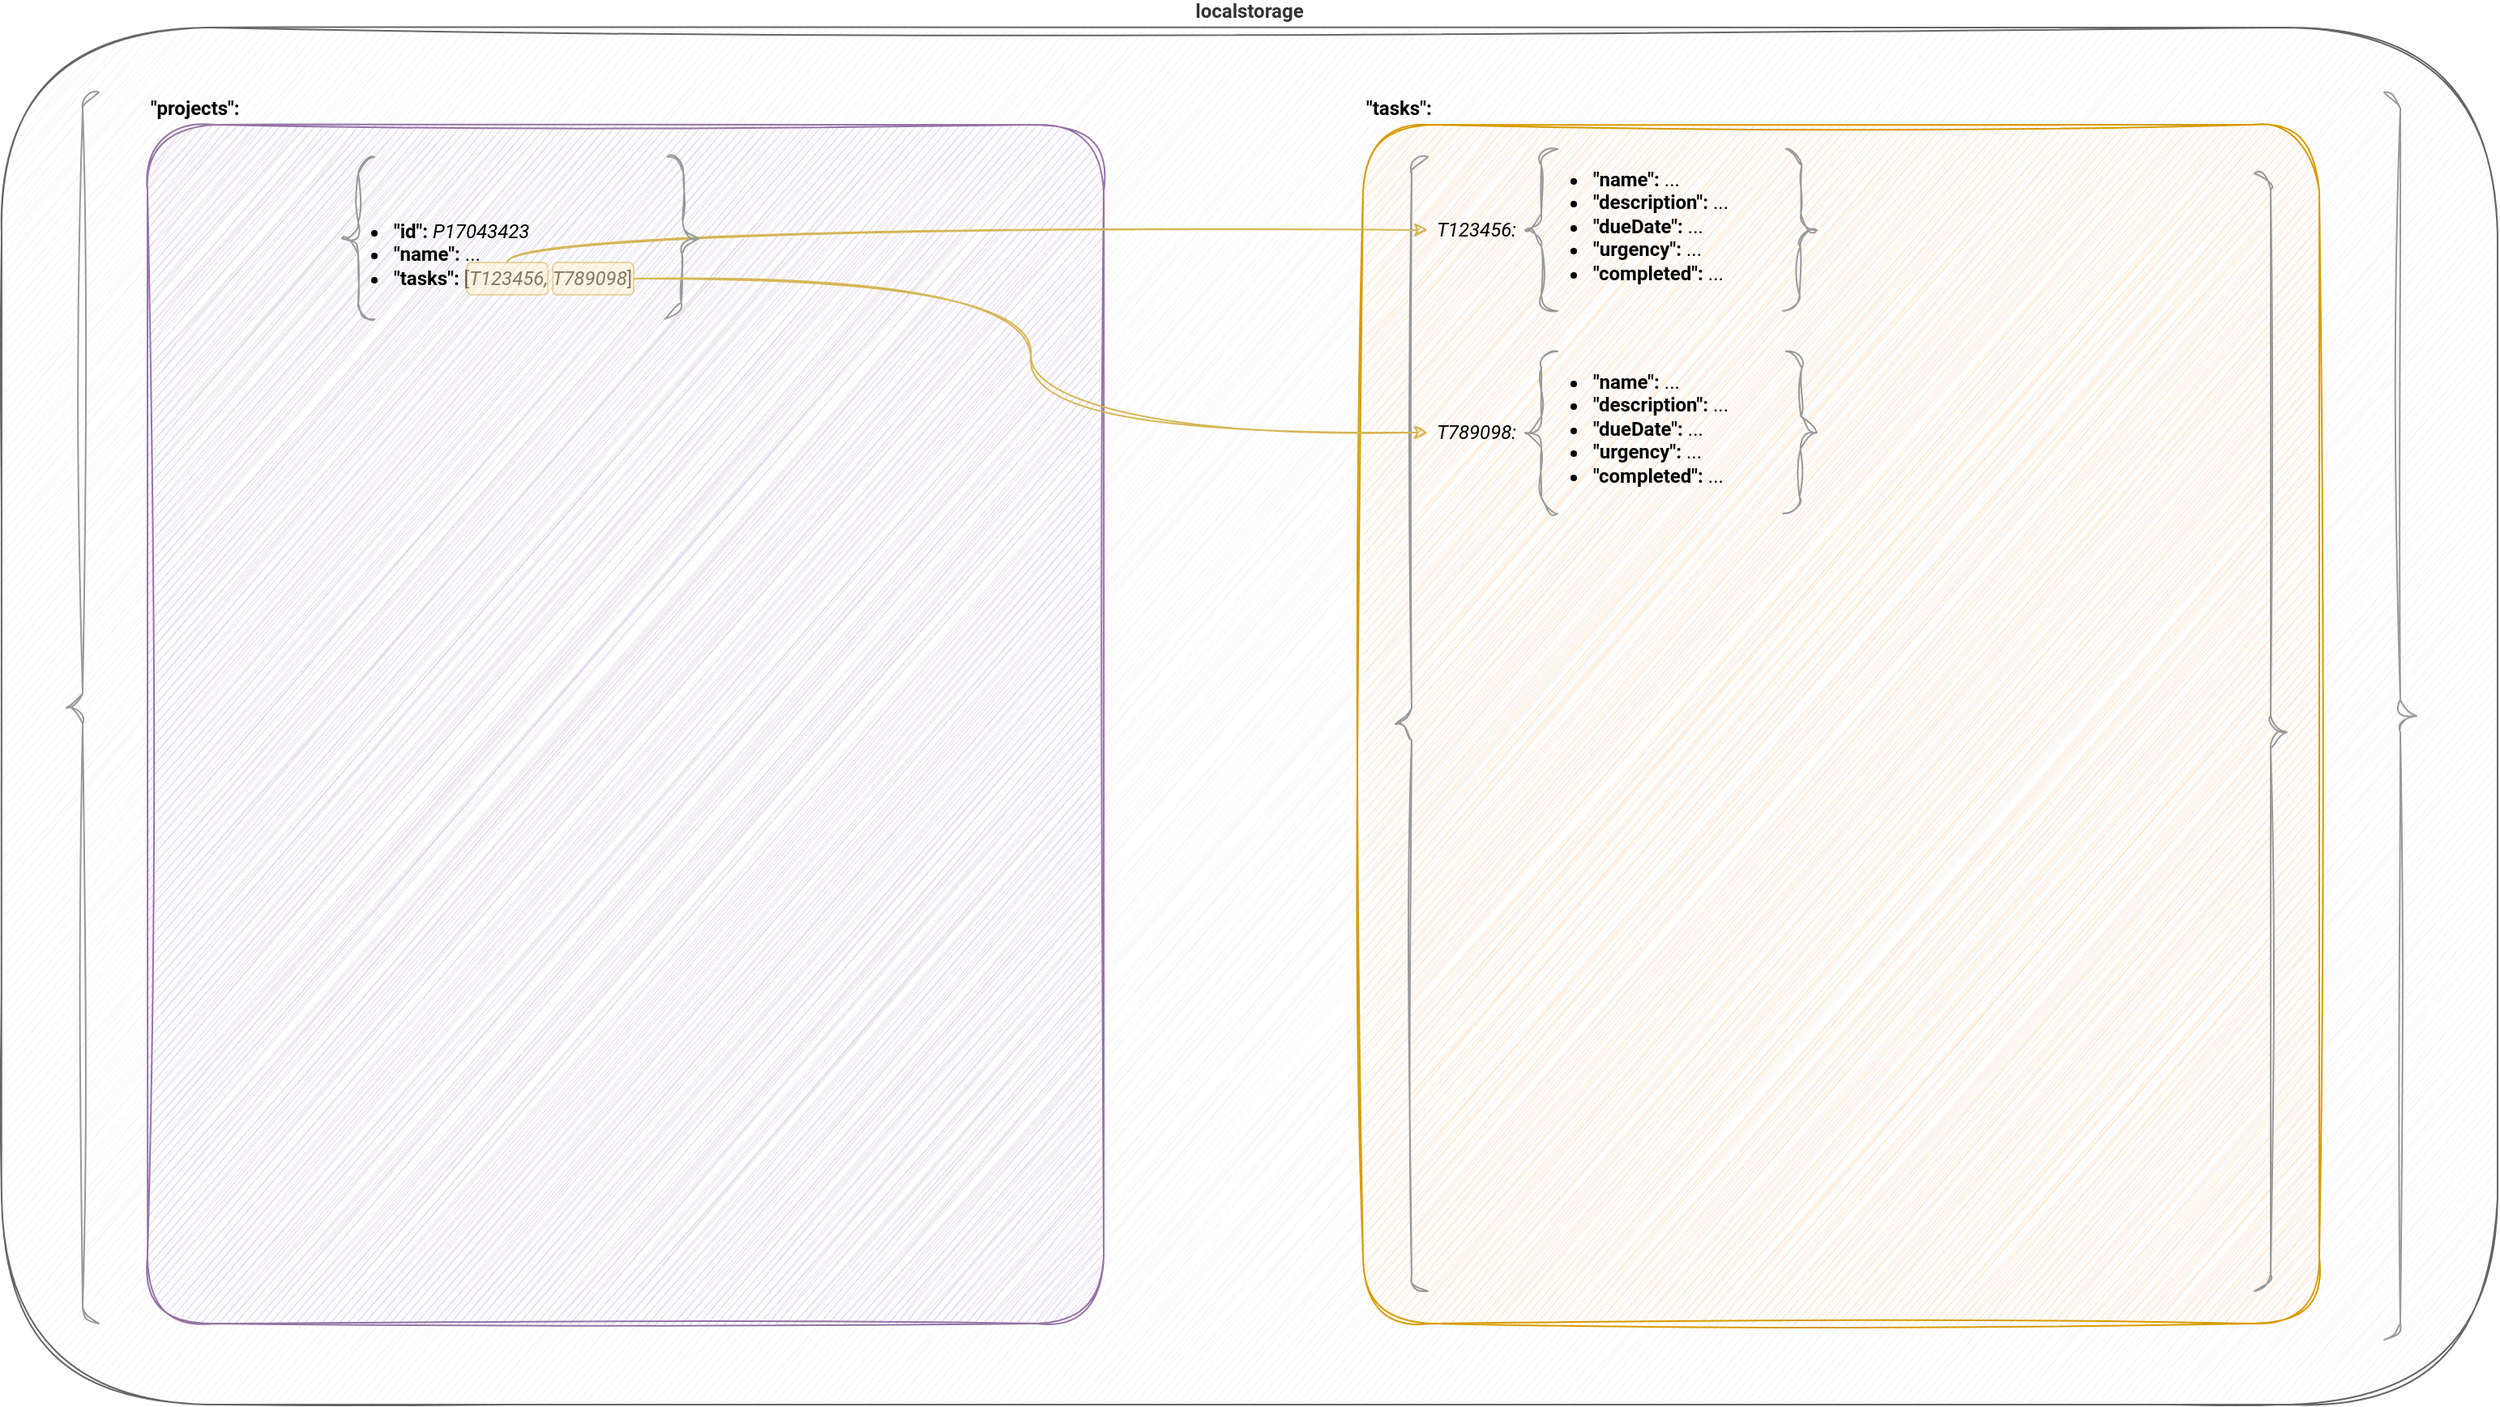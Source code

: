 <mxfile version="24.4.0" type="device">
  <diagram name="Page-1" id="iCd83VONYyglG_LTdbsO">
    <mxGraphModel dx="840" dy="494" grid="1" gridSize="10" guides="1" tooltips="1" connect="1" arrows="1" fold="1" page="1" pageScale="1" pageWidth="1600" pageHeight="900" math="0" shadow="0">
      <root>
        <mxCell id="0" />
        <mxCell id="1" parent="0" />
        <mxCell id="WSc9oac2RAKXXEn_DxE--2" value="&lt;b&gt;&lt;font data-font-src=&quot;https://fonts.googleapis.com/css?family=Roboto&quot; face=&quot;Roboto&quot;&gt;localstorage&lt;/font&gt;&lt;/b&gt;" style="rounded=1;whiteSpace=wrap;html=1;sketch=1;hachureGap=4;jiggle=2;curveFitting=1;fontFamily=Architects Daughter;fontSource=https%3A%2F%2Ffonts.googleapis.com%2Fcss%3Ffamily%3DArchitects%2BDaughter;horizontal=1;verticalAlign=bottom;labelPosition=center;verticalLabelPosition=top;align=center;fillColor=#f5f5f5;fontColor=#333333;strokeColor=#666666;movable=0;resizable=0;rotatable=0;deletable=0;editable=0;locked=1;connectable=0;" vertex="1" parent="1">
          <mxGeometry x="30" y="20" width="1540" height="850" as="geometry" />
        </mxCell>
        <mxCell id="WSc9oac2RAKXXEn_DxE--3" value="" style="labelPosition=right;align=left;strokeWidth=1;shape=mxgraph.mockup.markup.curlyBrace;html=1;shadow=0;dashed=0;strokeColor=#999999;direction=north;rounded=1;sketch=1;hachureGap=4;jiggle=2;curveFitting=1;verticalAlign=middle;fontFamily=Architects Daughter;fontSource=https%3A%2F%2Ffonts.googleapis.com%2Fcss%3Ffamily%3DArchitects%2BDaughter;fontSize=12;fontColor=default;fillColor=default;" vertex="1" parent="1">
          <mxGeometry x="70" y="60" width="20" height="760" as="geometry" />
        </mxCell>
        <mxCell id="WSc9oac2RAKXXEn_DxE--4" value="" style="labelPosition=right;align=left;strokeWidth=1;shape=mxgraph.mockup.markup.curlyBrace;html=1;shadow=0;dashed=0;strokeColor=#999999;direction=north;rounded=1;sketch=1;hachureGap=4;jiggle=2;curveFitting=1;verticalAlign=middle;fontFamily=Architects Daughter;fontSource=https%3A%2F%2Ffonts.googleapis.com%2Fcss%3Ffamily%3DArchitects%2BDaughter;fontSize=12;fontColor=default;fillColor=default;rotation=-180;" vertex="1" parent="1">
          <mxGeometry x="1500" y="60" width="20" height="770" as="geometry" />
        </mxCell>
        <mxCell id="WSc9oac2RAKXXEn_DxE--5" value="&lt;b&gt;&lt;font face=&quot;Roboto&quot; data-font-src=&quot;https://fonts.googleapis.com/css?family=Roboto&quot;&gt;&quot;projects&quot;:&lt;/font&gt;&lt;/b&gt;" style="rounded=1;whiteSpace=wrap;html=1;sketch=1;hachureGap=4;jiggle=2;curveFitting=1;strokeColor=#9673a6;align=left;verticalAlign=bottom;fontFamily=Architects Daughter;fontSource=https%3A%2F%2Ffonts.googleapis.com%2Fcss%3Ffamily%3DArchitects%2BDaughter;fontSize=12;fillColor=#e1d5e7;arcSize=7;labelPosition=center;verticalLabelPosition=top;" vertex="1" parent="1">
          <mxGeometry x="120" y="80" width="590" height="740" as="geometry" />
        </mxCell>
        <mxCell id="WSc9oac2RAKXXEn_DxE--6" value="&lt;b&gt;&lt;font face=&quot;Roboto&quot;&gt;&quot;tasks&quot;:&lt;/font&gt;&lt;/b&gt;" style="rounded=1;whiteSpace=wrap;html=1;sketch=1;hachureGap=4;jiggle=2;curveFitting=1;strokeColor=#d79b00;align=left;verticalAlign=bottom;fontFamily=Architects Daughter;fontSource=https%3A%2F%2Ffonts.googleapis.com%2Fcss%3Ffamily%3DArchitects%2BDaughter;fontSize=12;fillColor=#ffe6cc;arcSize=7;labelPosition=center;verticalLabelPosition=top;" vertex="1" parent="1">
          <mxGeometry x="870" y="80" width="590" height="740" as="geometry" />
        </mxCell>
        <mxCell id="WSc9oac2RAKXXEn_DxE--8" value="" style="labelPosition=right;align=left;strokeWidth=1;shape=mxgraph.mockup.markup.curlyBrace;html=1;shadow=0;dashed=0;strokeColor=#999999;direction=north;rounded=1;sketch=1;hachureGap=4;jiggle=2;curveFitting=1;verticalAlign=middle;fontFamily=Architects Daughter;fontSource=https%3A%2F%2Ffonts.googleapis.com%2Fcss%3Ffamily%3DArchitects%2BDaughter;fontSize=12;fontColor=default;fillColor=default;" vertex="1" parent="1">
          <mxGeometry x="890" y="100" width="20" height="700" as="geometry" />
        </mxCell>
        <mxCell id="WSc9oac2RAKXXEn_DxE--9" value="" style="labelPosition=right;align=left;strokeWidth=1;shape=mxgraph.mockup.markup.curlyBrace;html=1;shadow=0;dashed=0;strokeColor=#999999;direction=north;rounded=1;sketch=1;hachureGap=4;jiggle=2;curveFitting=1;verticalAlign=middle;fontFamily=Architects Daughter;fontSource=https%3A%2F%2Ffonts.googleapis.com%2Fcss%3Ffamily%3DArchitects%2BDaughter;fontSize=12;fontColor=default;fillColor=default;rotation=-180;" vertex="1" parent="1">
          <mxGeometry x="1420" y="110" width="20" height="690" as="geometry" />
        </mxCell>
        <mxCell id="WSc9oac2RAKXXEn_DxE--12" value="" style="labelPosition=right;align=left;strokeWidth=1;shape=mxgraph.mockup.markup.curlyBrace;html=1;shadow=0;dashed=0;strokeColor=#999999;direction=north;rounded=1;sketch=1;hachureGap=4;jiggle=2;curveFitting=1;verticalAlign=middle;fontFamily=Architects Daughter;fontSource=https%3A%2F%2Ffonts.googleapis.com%2Fcss%3Ffamily%3DArchitects%2BDaughter;fontSize=12;fontColor=default;fillColor=default;" vertex="1" parent="1">
          <mxGeometry x="240" y="100" width="20" height="100" as="geometry" />
        </mxCell>
        <mxCell id="WSc9oac2RAKXXEn_DxE--15" value="&lt;ul&gt;&lt;li&gt;&lt;b&gt;&quot;id&quot;: &lt;/b&gt;&lt;i&gt;P&lt;/i&gt;&lt;i style=&quot;text-align: center;&quot;&gt;17043423&lt;/i&gt;&lt;/li&gt;&lt;li&gt;&lt;b&gt;&quot;name&quot;:&lt;/b&gt; ...&lt;/li&gt;&lt;li&gt;&lt;b&gt;&quot;tasks&quot;:&lt;/b&gt; [&lt;i&gt;T123456, T789098&lt;/i&gt;]&lt;/li&gt;&lt;/ul&gt;" style="text;html=1;align=left;verticalAlign=top;whiteSpace=wrap;rounded=0;fontFamily=Roboto;fontSource=https%3A%2F%2Ffonts.googleapis.com%2Fcss%3Ffamily%3DRoboto;fontSize=12;fontColor=default;horizontal=1;" vertex="1" parent="1">
          <mxGeometry x="230" y="120" width="270" height="60" as="geometry" />
        </mxCell>
        <mxCell id="WSc9oac2RAKXXEn_DxE--16" value="&lt;i&gt;T123456:&lt;/i&gt;" style="text;html=1;align=center;verticalAlign=middle;whiteSpace=wrap;rounded=0;fontFamily=Roboto;fontSource=https%3A%2F%2Ffonts.googleapis.com%2Fcss%3Ffamily%3DRoboto;fontSize=12;fontColor=default;" vertex="1" parent="1">
          <mxGeometry x="910" y="130" width="60" height="30" as="geometry" />
        </mxCell>
        <mxCell id="WSc9oac2RAKXXEn_DxE--17" value="&lt;i&gt;T789098:&lt;/i&gt;" style="text;html=1;align=center;verticalAlign=middle;whiteSpace=wrap;rounded=0;fontFamily=Roboto;fontSource=https%3A%2F%2Ffonts.googleapis.com%2Fcss%3Ffamily%3DRoboto;fontSize=12;fontColor=default;" vertex="1" parent="1">
          <mxGeometry x="910" y="255" width="60" height="30" as="geometry" />
        </mxCell>
        <mxCell id="WSc9oac2RAKXXEn_DxE--18" value="" style="labelPosition=right;align=left;strokeWidth=1;shape=mxgraph.mockup.markup.curlyBrace;html=1;shadow=0;dashed=0;strokeColor=#999999;direction=north;rounded=1;sketch=1;hachureGap=4;jiggle=2;curveFitting=1;verticalAlign=middle;fontFamily=Architects Daughter;fontSource=https%3A%2F%2Ffonts.googleapis.com%2Fcss%3Ffamily%3DArchitects%2BDaughter;fontSize=12;fontColor=default;fillColor=default;" vertex="1" parent="1">
          <mxGeometry x="970" y="95" width="20" height="100" as="geometry" />
        </mxCell>
        <mxCell id="WSc9oac2RAKXXEn_DxE--19" value="&lt;ul&gt;&lt;li&gt;&lt;b&gt;&quot;name&quot;:&lt;/b&gt; ...&lt;/li&gt;&lt;li&gt;&lt;b&gt;&quot;description&quot;:&lt;/b&gt;&amp;nbsp;...&lt;/li&gt;&lt;li&gt;&lt;b&gt;&quot;dueDate&quot;:&lt;/b&gt;&amp;nbsp;...&lt;/li&gt;&lt;li&gt;&lt;b&gt;&quot;urgency&quot;: &lt;/b&gt;...&lt;/li&gt;&lt;li&gt;&lt;b&gt;&quot;completed&quot;: &lt;/b&gt;...&lt;/li&gt;&lt;/ul&gt;" style="text;html=1;align=left;verticalAlign=top;whiteSpace=wrap;rounded=0;fontFamily=Roboto;fontSource=https%3A%2F%2Ffonts.googleapis.com%2Fcss%3Ffamily%3DRoboto;fontSize=12;fontColor=default;horizontal=1;" vertex="1" parent="1">
          <mxGeometry x="970" y="87.5" width="150" height="125" as="geometry" />
        </mxCell>
        <mxCell id="WSc9oac2RAKXXEn_DxE--21" style="edgeStyle=orthogonalEdgeStyle;rounded=0;sketch=1;hachureGap=4;jiggle=2;curveFitting=1;orthogonalLoop=1;jettySize=auto;html=1;entryX=0;entryY=0.5;entryDx=0;entryDy=0;fontFamily=Roboto;fontSource=https%3A%2F%2Ffonts.googleapis.com%2Fcss%3Ffamily%3DRoboto;fontSize=12;fontColor=default;exitX=0.5;exitY=0;exitDx=0;exitDy=0;curved=1;fillColor=#fff2cc;strokeColor=#d6b656;" edge="1" parent="1" source="WSc9oac2RAKXXEn_DxE--20" target="WSc9oac2RAKXXEn_DxE--16">
          <mxGeometry relative="1" as="geometry" />
        </mxCell>
        <mxCell id="WSc9oac2RAKXXEn_DxE--20" value="" style="rounded=1;whiteSpace=wrap;html=1;align=center;verticalAlign=middle;fontFamily=Roboto;fontSource=https%3A%2F%2Ffonts.googleapis.com%2Fcss%3Ffamily%3DRoboto;fontSize=12;fillColor=#fff2cc;strokeColor=#d6b656;opacity=50;" vertex="1" parent="1">
          <mxGeometry x="317" y="165" width="50" height="20" as="geometry" />
        </mxCell>
        <mxCell id="WSc9oac2RAKXXEn_DxE--22" value="" style="labelPosition=right;align=left;strokeWidth=1;shape=mxgraph.mockup.markup.curlyBrace;html=1;shadow=0;dashed=0;strokeColor=#999999;direction=north;rounded=1;sketch=1;hachureGap=4;jiggle=2;curveFitting=1;verticalAlign=middle;fontFamily=Architects Daughter;fontSource=https%3A%2F%2Ffonts.googleapis.com%2Fcss%3Ffamily%3DArchitects%2BDaughter;fontSize=12;fontColor=default;fillColor=default;rotation=-179;" vertex="1" parent="1">
          <mxGeometry x="440" y="100" width="20" height="100" as="geometry" />
        </mxCell>
        <mxCell id="WSc9oac2RAKXXEn_DxE--23" value="" style="labelPosition=right;align=left;strokeWidth=1;shape=mxgraph.mockup.markup.curlyBrace;html=1;shadow=0;dashed=0;strokeColor=#999999;direction=north;rounded=1;sketch=1;hachureGap=4;jiggle=2;curveFitting=1;verticalAlign=middle;fontFamily=Architects Daughter;fontSource=https%3A%2F%2Ffonts.googleapis.com%2Fcss%3Ffamily%3DArchitects%2BDaughter;fontSize=12;fontColor=default;fillColor=default;rotation=-179;" vertex="1" parent="1">
          <mxGeometry x="1130" y="95" width="20" height="100" as="geometry" />
        </mxCell>
        <mxCell id="WSc9oac2RAKXXEn_DxE--26" value="" style="labelPosition=right;align=left;strokeWidth=1;shape=mxgraph.mockup.markup.curlyBrace;html=1;shadow=0;dashed=0;strokeColor=#999999;direction=north;rounded=1;sketch=1;hachureGap=4;jiggle=2;curveFitting=1;verticalAlign=middle;fontFamily=Architects Daughter;fontSource=https%3A%2F%2Ffonts.googleapis.com%2Fcss%3Ffamily%3DArchitects%2BDaughter;fontSize=12;fontColor=default;fillColor=default;" vertex="1" parent="1">
          <mxGeometry x="970" y="220" width="20" height="100" as="geometry" />
        </mxCell>
        <mxCell id="WSc9oac2RAKXXEn_DxE--27" value="&lt;ul&gt;&lt;li&gt;&lt;b&gt;&quot;name&quot;:&lt;/b&gt; ...&lt;/li&gt;&lt;li&gt;&lt;b&gt;&quot;description&quot;:&lt;/b&gt;&amp;nbsp;...&lt;/li&gt;&lt;li&gt;&lt;b&gt;&quot;dueDate&quot;:&lt;/b&gt;&amp;nbsp;...&lt;/li&gt;&lt;li&gt;&lt;b&gt;&quot;urgency&quot;: &lt;/b&gt;...&lt;/li&gt;&lt;li&gt;&lt;b&gt;&quot;completed&quot;: &lt;/b&gt;...&lt;/li&gt;&lt;/ul&gt;" style="text;html=1;align=left;verticalAlign=top;whiteSpace=wrap;rounded=0;fontFamily=Roboto;fontSource=https%3A%2F%2Ffonts.googleapis.com%2Fcss%3Ffamily%3DRoboto;fontSize=12;fontColor=default;horizontal=1;" vertex="1" parent="1">
          <mxGeometry x="970" y="212.5" width="150" height="125" as="geometry" />
        </mxCell>
        <mxCell id="WSc9oac2RAKXXEn_DxE--28" value="" style="labelPosition=right;align=left;strokeWidth=1;shape=mxgraph.mockup.markup.curlyBrace;html=1;shadow=0;dashed=0;strokeColor=#999999;direction=north;rounded=1;sketch=1;hachureGap=4;jiggle=2;curveFitting=1;verticalAlign=middle;fontFamily=Architects Daughter;fontSource=https%3A%2F%2Ffonts.googleapis.com%2Fcss%3Ffamily%3DArchitects%2BDaughter;fontSize=12;fontColor=default;fillColor=default;rotation=-179;" vertex="1" parent="1">
          <mxGeometry x="1130" y="220" width="20" height="100" as="geometry" />
        </mxCell>
        <mxCell id="WSc9oac2RAKXXEn_DxE--31" style="edgeStyle=orthogonalEdgeStyle;curved=1;rounded=0;sketch=1;hachureGap=4;jiggle=2;curveFitting=1;orthogonalLoop=1;jettySize=auto;html=1;entryX=0;entryY=0.5;entryDx=0;entryDy=0;strokeColor=#d6b656;align=center;verticalAlign=middle;fontFamily=Roboto;fontSource=https%3A%2F%2Ffonts.googleapis.com%2Fcss%3Ffamily%3DRoboto;fontSize=12;fontColor=default;labelBackgroundColor=default;endArrow=classic;fillColor=#fff2cc;" edge="1" parent="1" source="WSc9oac2RAKXXEn_DxE--29" target="WSc9oac2RAKXXEn_DxE--17">
          <mxGeometry relative="1" as="geometry" />
        </mxCell>
        <mxCell id="WSc9oac2RAKXXEn_DxE--29" value="" style="rounded=1;whiteSpace=wrap;html=1;align=center;verticalAlign=middle;fontFamily=Roboto;fontSource=https%3A%2F%2Ffonts.googleapis.com%2Fcss%3Ffamily%3DRoboto;fontSize=12;fillColor=#fff2cc;strokeColor=#d6b656;opacity=50;" vertex="1" parent="1">
          <mxGeometry x="370" y="165" width="50" height="20" as="geometry" />
        </mxCell>
        <mxCell id="WSc9oac2RAKXXEn_DxE--33" value="" style="shape=image;html=1;verticalAlign=top;verticalLabelPosition=bottom;labelBackgroundColor=#ffffff;imageAspect=0;aspect=fixed;image=https://cdn0.iconfinder.com/data/icons/phosphor-duotone-vol-1/256/brackets-square-duotone-128.png;rounded=0;align=center;fontFamily=Roboto;fontSource=https%3A%2F%2Ffonts.googleapis.com%2Fcss%3Ffamily%3DRoboto;fontSize=12;fontColor=default;fillColor=none;gradientColor=none;clipPath=inset(10.94% 54.69% 10.94% 10.94%);" vertex="1" parent="1">
          <mxGeometry x="173.68" y="87.5" width="56.32" height="128" as="geometry" />
        </mxCell>
        <mxCell id="WSc9oac2RAKXXEn_DxE--36" value="" style="shape=image;html=1;verticalAlign=top;verticalLabelPosition=bottom;labelBackgroundColor=#ffffff;imageAspect=0;aspect=fixed;image=https://cdn0.iconfinder.com/data/icons/phosphor-duotone-vol-1/256/brackets-square-duotone-128.png;rounded=0;align=center;fontFamily=Roboto;fontSource=https%3A%2F%2Ffonts.googleapis.com%2Fcss%3Ffamily%3DRoboto;fontSize=12;fontColor=default;fillColor=none;gradientColor=none;clipPath=inset(10.94% 54.69% 10.94% 10.94%);rotation=-180;" vertex="1" parent="1">
          <mxGeometry x="610" y="300" width="56.32" height="128" as="geometry" />
        </mxCell>
      </root>
    </mxGraphModel>
  </diagram>
</mxfile>
